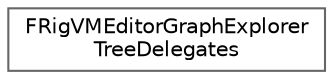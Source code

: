 digraph "Graphical Class Hierarchy"
{
 // INTERACTIVE_SVG=YES
 // LATEX_PDF_SIZE
  bgcolor="transparent";
  edge [fontname=Helvetica,fontsize=10,labelfontname=Helvetica,labelfontsize=10];
  node [fontname=Helvetica,fontsize=10,shape=box,height=0.2,width=0.4];
  rankdir="LR";
  Node0 [id="Node000000",label="FRigVMEditorGraphExplorer\lTreeDelegates",height=0.2,width=0.4,color="grey40", fillcolor="white", style="filled",URL="$de/dbd/structFRigVMEditorGraphExplorerTreeDelegates.html",tooltip=" "];
}
